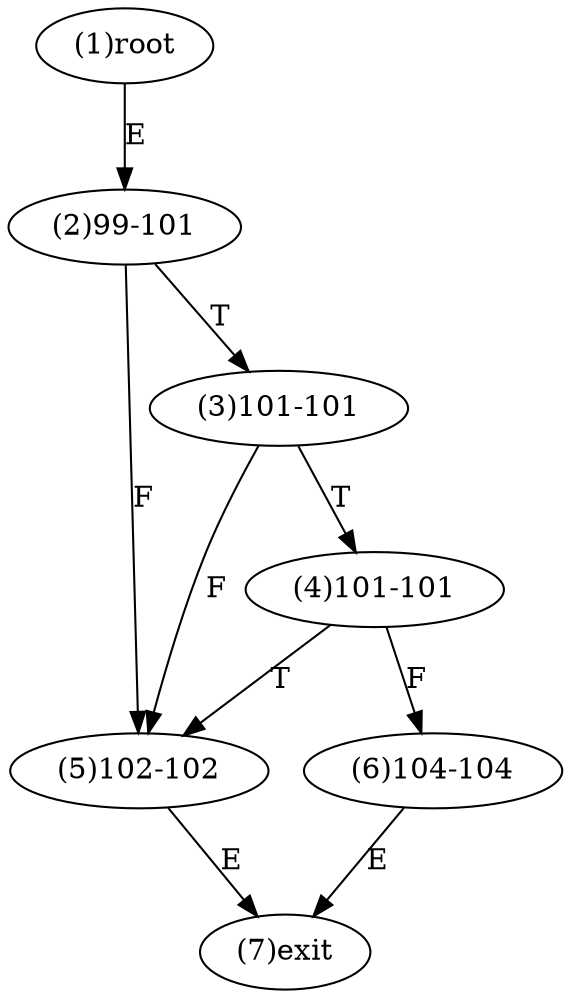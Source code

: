 digraph "" { 
1[ label="(1)root"];
2[ label="(2)99-101"];
3[ label="(3)101-101"];
4[ label="(4)101-101"];
5[ label="(5)102-102"];
6[ label="(6)104-104"];
7[ label="(7)exit"];
1->2[ label="E"];
2->5[ label="F"];
2->3[ label="T"];
3->5[ label="F"];
3->4[ label="T"];
4->6[ label="F"];
4->5[ label="T"];
5->7[ label="E"];
6->7[ label="E"];
}